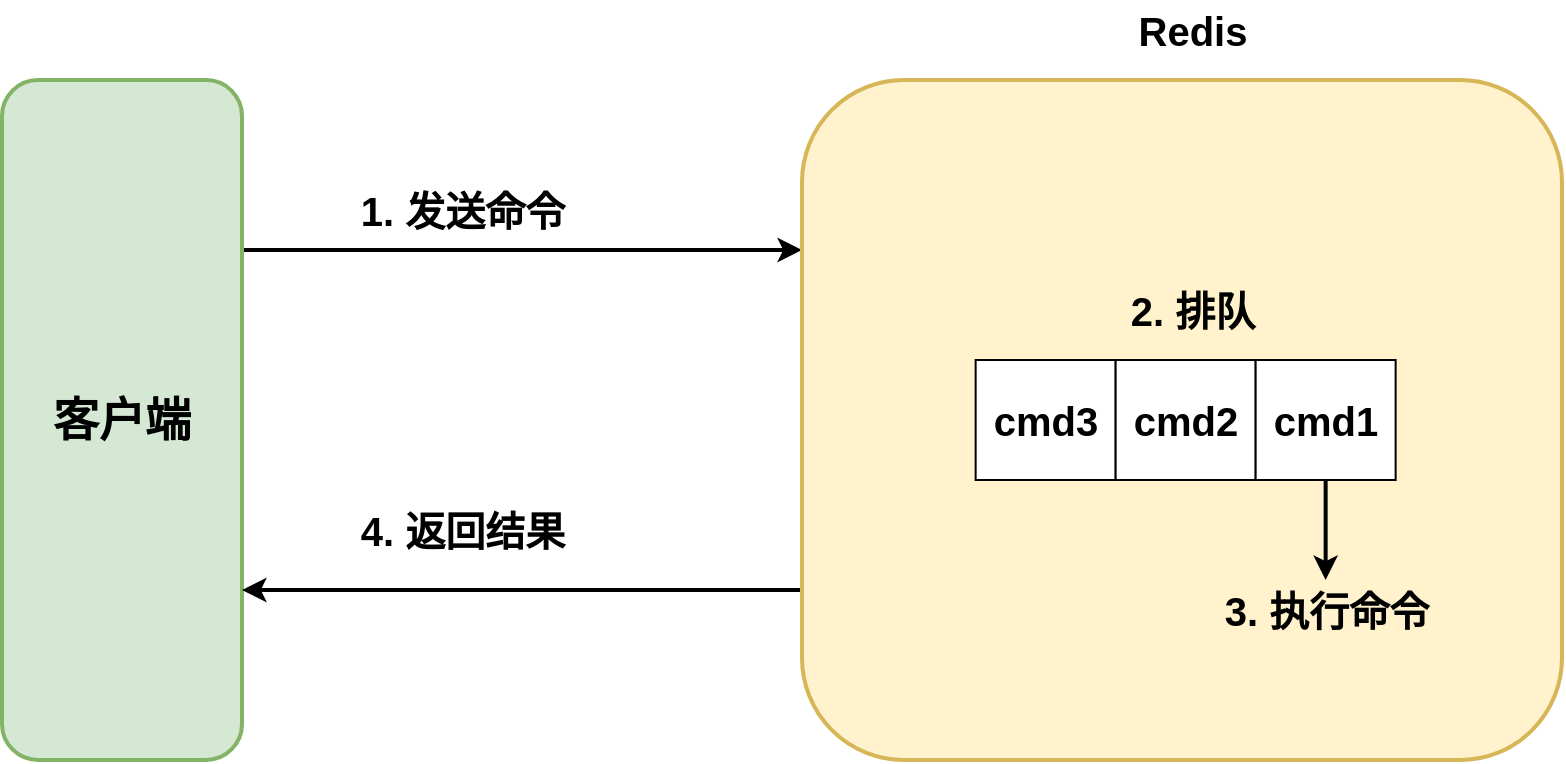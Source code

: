<mxfile version="12.6.5" type="device"><diagram id="aO5Yyc5kmIJ95_cuZJVt" name="Page-1"><mxGraphModel dx="1002" dy="581" grid="0" gridSize="10" guides="1" tooltips="1" connect="1" arrows="1" fold="1" page="0" pageScale="1" pageWidth="827" pageHeight="1169" math="0" shadow="0"><root><mxCell id="0"/><mxCell id="1" parent="0"/><mxCell id="Boe9i-9P9rzJtHPnce8b-6" style="edgeStyle=orthogonalEdgeStyle;rounded=0;orthogonalLoop=1;jettySize=auto;html=1;exitX=1;exitY=0.25;exitDx=0;exitDy=0;entryX=0;entryY=0.25;entryDx=0;entryDy=0;fontSize=20;strokeWidth=2;" edge="1" parent="1" source="FCjIa5YsWWtDErueDq94-1" target="Boe9i-9P9rzJtHPnce8b-1"><mxGeometry relative="1" as="geometry"/></mxCell><mxCell id="FCjIa5YsWWtDErueDq94-1" value="客户端" style="rounded=1;whiteSpace=wrap;html=1;fillColor=#d5e8d4;strokeColor=#82b366;strokeWidth=2;fontSize=23;fontStyle=1" parent="1" vertex="1"><mxGeometry x="130" y="80" width="120" height="340" as="geometry"/></mxCell><mxCell id="Boe9i-9P9rzJtHPnce8b-7" style="edgeStyle=orthogonalEdgeStyle;rounded=0;orthogonalLoop=1;jettySize=auto;html=1;exitX=0;exitY=0.75;exitDx=0;exitDy=0;entryX=1;entryY=0.75;entryDx=0;entryDy=0;strokeWidth=2;fontSize=20;" edge="1" parent="1" source="Boe9i-9P9rzJtHPnce8b-1" target="FCjIa5YsWWtDErueDq94-1"><mxGeometry relative="1" as="geometry"/></mxCell><mxCell id="Boe9i-9P9rzJtHPnce8b-1" value="" style="rounded=1;whiteSpace=wrap;html=1;fillColor=#fff2cc;strokeColor=#d6b656;strokeWidth=2;fontSize=23;fontStyle=1" vertex="1" parent="1"><mxGeometry x="530" y="80" width="380" height="340" as="geometry"/></mxCell><mxCell id="Boe9i-9P9rzJtHPnce8b-2" value="cmd3" style="rounded=0;whiteSpace=wrap;html=1;fontSize=20;fontStyle=1" vertex="1" parent="1"><mxGeometry x="616.82" y="220" width="70" height="60" as="geometry"/></mxCell><mxCell id="Boe9i-9P9rzJtHPnce8b-3" value="cmd2" style="rounded=0;whiteSpace=wrap;html=1;fontSize=20;fontStyle=1" vertex="1" parent="1"><mxGeometry x="686.82" y="220" width="70" height="60" as="geometry"/></mxCell><mxCell id="Boe9i-9P9rzJtHPnce8b-12" style="edgeStyle=orthogonalEdgeStyle;rounded=0;orthogonalLoop=1;jettySize=auto;html=1;exitX=0.5;exitY=1;exitDx=0;exitDy=0;strokeWidth=2;fontSize=20;" edge="1" parent="1" source="Boe9i-9P9rzJtHPnce8b-4" target="Boe9i-9P9rzJtHPnce8b-11"><mxGeometry relative="1" as="geometry"/></mxCell><mxCell id="Boe9i-9P9rzJtHPnce8b-4" value="cmd1" style="rounded=0;whiteSpace=wrap;html=1;fontSize=20;fontStyle=1" vertex="1" parent="1"><mxGeometry x="756.82" y="220" width="70" height="60" as="geometry"/></mxCell><mxCell id="Boe9i-9P9rzJtHPnce8b-5" value="Redis" style="text;html=1;align=center;verticalAlign=middle;resizable=0;points=[];autosize=1;fontSize=20;fontStyle=1" vertex="1" parent="1"><mxGeometry x="690" y="40" width="70" height="30" as="geometry"/></mxCell><mxCell id="Boe9i-9P9rzJtHPnce8b-8" value="1. 发送命令" style="text;html=1;align=center;verticalAlign=middle;resizable=0;points=[];autosize=1;fontSize=20;fontStyle=1" vertex="1" parent="1"><mxGeometry x="300" y="130" width="120" height="30" as="geometry"/></mxCell><mxCell id="Boe9i-9P9rzJtHPnce8b-9" value="4. 返回结果" style="text;html=1;align=center;verticalAlign=middle;resizable=0;points=[];autosize=1;fontSize=20;fontStyle=1" vertex="1" parent="1"><mxGeometry x="300" y="290" width="120" height="30" as="geometry"/></mxCell><mxCell id="Boe9i-9P9rzJtHPnce8b-10" value="2. 排队" style="text;html=1;align=center;verticalAlign=middle;resizable=0;points=[];autosize=1;fontSize=20;fontStyle=1" vertex="1" parent="1"><mxGeometry x="685" y="180" width="80" height="30" as="geometry"/></mxCell><mxCell id="Boe9i-9P9rzJtHPnce8b-11" value="3. 执行命令" style="text;html=1;align=center;verticalAlign=middle;resizable=0;points=[];autosize=1;fontSize=20;fontStyle=1" vertex="1" parent="1"><mxGeometry x="731.82" y="330" width="120" height="30" as="geometry"/></mxCell></root></mxGraphModel></diagram></mxfile>